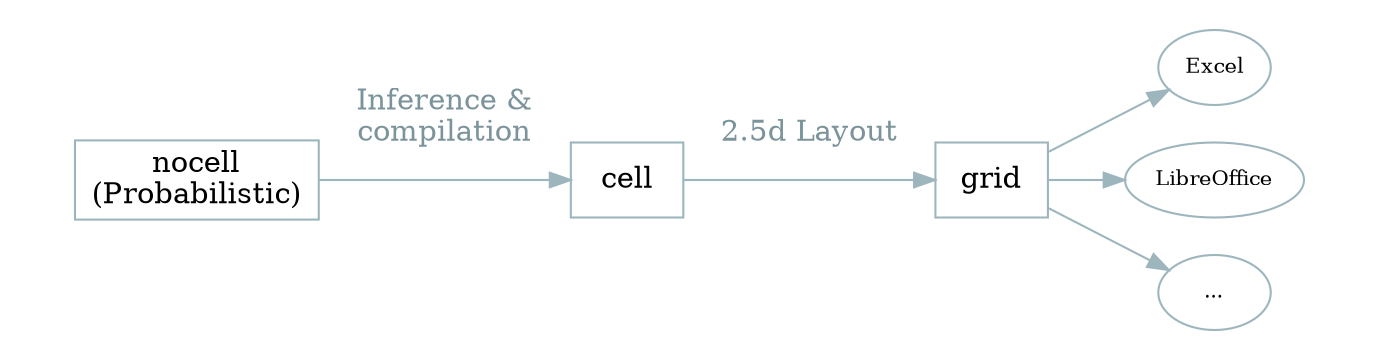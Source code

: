 digraph languages {

graph [rankdir = "LR";
       pad = "0.5,0.2";
       ];

       edge [color = "#9db5bd"; fontcolor = "#7b939b"];
       node [shape = box;
	     color = "#9db5bd"];
       
	     nocell [label = "nocell\n(Probabilistic)"];
       nocell -> cell [label="Inference &amp;\ncompilation\n "];
	     
	     cell -> grid [label="2.5d Layout\n "];
	     
	     grid -> {node [fontsize = 10; shape = oval];
		     Excel LibreOffice "..."};
	     
}

       